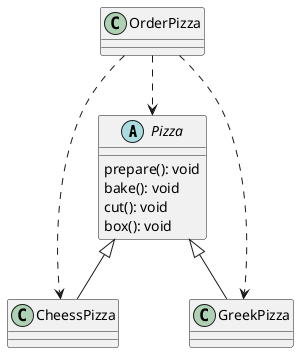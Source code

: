 @startuml
'https://plantuml.com/class-diagram


abstract class Pizza{
prepare(): void
bake(): void
cut(): void
box(): void
}
class CheessPizza{

}

class GreekPizza{

}

Pizza <|-- CheessPizza
Pizza <|-- GreekPizza

class OrderPizza{
}

OrderPizza ..> Pizza
OrderPizza ..> CheessPizza
OrderPizza ..> GreekPizza
@enduml